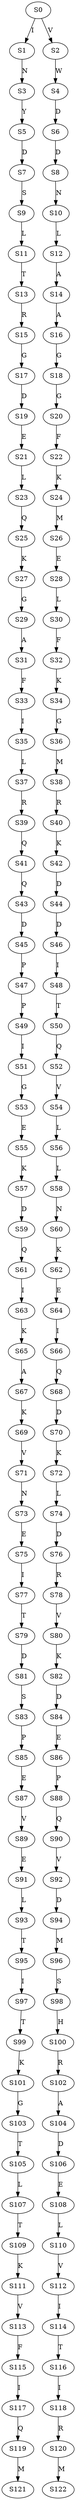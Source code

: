 strict digraph  {
	S0 -> S1 [ label = I ];
	S0 -> S2 [ label = V ];
	S1 -> S3 [ label = N ];
	S2 -> S4 [ label = W ];
	S3 -> S5 [ label = Y ];
	S4 -> S6 [ label = D ];
	S5 -> S7 [ label = D ];
	S6 -> S8 [ label = D ];
	S7 -> S9 [ label = S ];
	S8 -> S10 [ label = N ];
	S9 -> S11 [ label = L ];
	S10 -> S12 [ label = L ];
	S11 -> S13 [ label = T ];
	S12 -> S14 [ label = A ];
	S13 -> S15 [ label = R ];
	S14 -> S16 [ label = A ];
	S15 -> S17 [ label = G ];
	S16 -> S18 [ label = G ];
	S17 -> S19 [ label = D ];
	S18 -> S20 [ label = G ];
	S19 -> S21 [ label = E ];
	S20 -> S22 [ label = F ];
	S21 -> S23 [ label = L ];
	S22 -> S24 [ label = K ];
	S23 -> S25 [ label = Q ];
	S24 -> S26 [ label = M ];
	S25 -> S27 [ label = K ];
	S26 -> S28 [ label = E ];
	S27 -> S29 [ label = G ];
	S28 -> S30 [ label = L ];
	S29 -> S31 [ label = A ];
	S30 -> S32 [ label = F ];
	S31 -> S33 [ label = F ];
	S32 -> S34 [ label = K ];
	S33 -> S35 [ label = I ];
	S34 -> S36 [ label = G ];
	S35 -> S37 [ label = L ];
	S36 -> S38 [ label = M ];
	S37 -> S39 [ label = R ];
	S38 -> S40 [ label = R ];
	S39 -> S41 [ label = Q ];
	S40 -> S42 [ label = K ];
	S41 -> S43 [ label = Q ];
	S42 -> S44 [ label = D ];
	S43 -> S45 [ label = D ];
	S44 -> S46 [ label = D ];
	S45 -> S47 [ label = P ];
	S46 -> S48 [ label = I ];
	S47 -> S49 [ label = P ];
	S48 -> S50 [ label = T ];
	S49 -> S51 [ label = I ];
	S50 -> S52 [ label = Q ];
	S51 -> S53 [ label = G ];
	S52 -> S54 [ label = V ];
	S53 -> S55 [ label = E ];
	S54 -> S56 [ label = L ];
	S55 -> S57 [ label = K ];
	S56 -> S58 [ label = L ];
	S57 -> S59 [ label = D ];
	S58 -> S60 [ label = N ];
	S59 -> S61 [ label = Q ];
	S60 -> S62 [ label = K ];
	S61 -> S63 [ label = I ];
	S62 -> S64 [ label = E ];
	S63 -> S65 [ label = K ];
	S64 -> S66 [ label = I ];
	S65 -> S67 [ label = A ];
	S66 -> S68 [ label = Q ];
	S67 -> S69 [ label = K ];
	S68 -> S70 [ label = D ];
	S69 -> S71 [ label = V ];
	S70 -> S72 [ label = K ];
	S71 -> S73 [ label = N ];
	S72 -> S74 [ label = L ];
	S73 -> S75 [ label = E ];
	S74 -> S76 [ label = D ];
	S75 -> S77 [ label = I ];
	S76 -> S78 [ label = R ];
	S77 -> S79 [ label = T ];
	S78 -> S80 [ label = V ];
	S79 -> S81 [ label = D ];
	S80 -> S82 [ label = K ];
	S81 -> S83 [ label = S ];
	S82 -> S84 [ label = D ];
	S83 -> S85 [ label = P ];
	S84 -> S86 [ label = E ];
	S85 -> S87 [ label = E ];
	S86 -> S88 [ label = P ];
	S87 -> S89 [ label = V ];
	S88 -> S90 [ label = Q ];
	S89 -> S91 [ label = E ];
	S90 -> S92 [ label = V ];
	S91 -> S93 [ label = L ];
	S92 -> S94 [ label = D ];
	S93 -> S95 [ label = T ];
	S94 -> S96 [ label = M ];
	S95 -> S97 [ label = I ];
	S96 -> S98 [ label = S ];
	S97 -> S99 [ label = T ];
	S98 -> S100 [ label = H ];
	S99 -> S101 [ label = K ];
	S100 -> S102 [ label = R ];
	S101 -> S103 [ label = G ];
	S102 -> S104 [ label = A ];
	S103 -> S105 [ label = T ];
	S104 -> S106 [ label = D ];
	S105 -> S107 [ label = L ];
	S106 -> S108 [ label = E ];
	S107 -> S109 [ label = T ];
	S108 -> S110 [ label = L ];
	S109 -> S111 [ label = K ];
	S110 -> S112 [ label = V ];
	S111 -> S113 [ label = V ];
	S112 -> S114 [ label = I ];
	S113 -> S115 [ label = F ];
	S114 -> S116 [ label = T ];
	S115 -> S117 [ label = I ];
	S116 -> S118 [ label = I ];
	S117 -> S119 [ label = Q ];
	S118 -> S120 [ label = R ];
	S119 -> S121 [ label = M ];
	S120 -> S122 [ label = M ];
}
